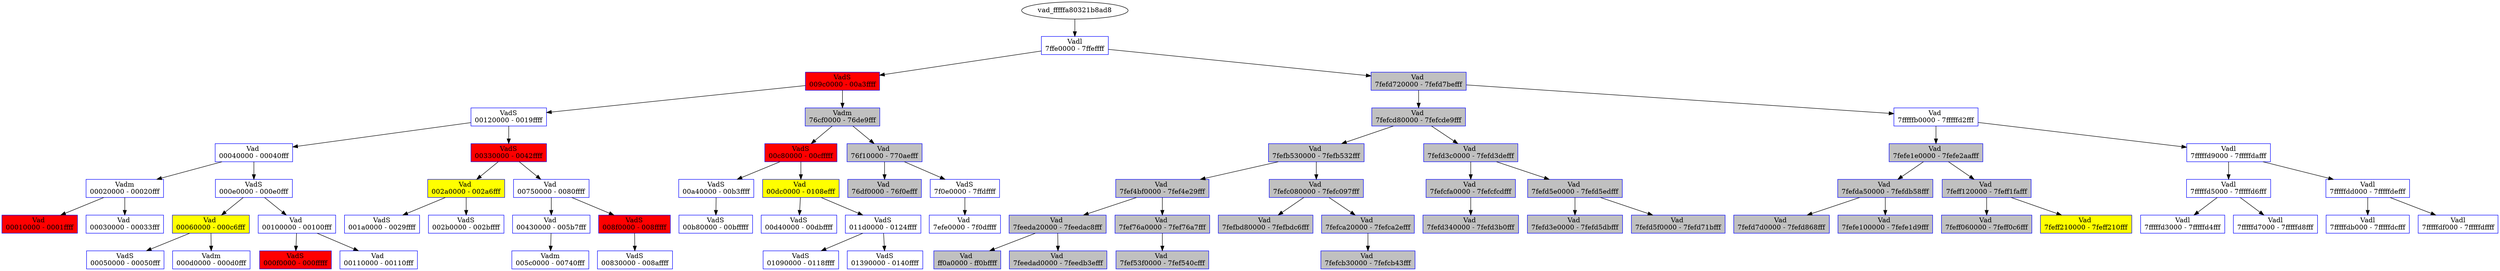/* Pid:   1996 */
digraph processtree {
graph [rankdir = "TB"];
vad_fffffa80321b8ad8 -> vad_fffffa80312095e0
vad_fffffa80312095e0 [label = "{ Vadl\n7ffe0000 - 7ffeffff }"shape = "record" color = "blue" style = "filled" fillcolor = "white"];
vad_fffffa80312095e0 -> vad_fffffa80321930d0
vad_fffffa80321930d0 [label = "{ VadS\n009c0000 - 00a3ffff }"shape = "record" color = "blue" style = "filled" fillcolor = "red"];
vad_fffffa80321930d0 -> vad_fffffa80315e1ac0
vad_fffffa80315e1ac0 [label = "{ VadS\n00120000 - 0019ffff }"shape = "record" color = "blue" style = "filled" fillcolor = "white"];
vad_fffffa80315e1ac0 -> vad_fffffa8032444430
vad_fffffa8032444430 [label = "{ Vad \n00040000 - 00040fff }"shape = "record" color = "blue" style = "filled" fillcolor = "white"];
vad_fffffa8032444430 -> vad_fffffa803140e580
vad_fffffa803140e580 [label = "{ Vadm\n00020000 - 00020fff }"shape = "record" color = "blue" style = "filled" fillcolor = "white"];
vad_fffffa803140e580 -> vad_fffffa8032826d00
vad_fffffa8032826d00 [label = "{ Vad \n00010000 - 0001ffff }"shape = "record" color = "blue" style = "filled" fillcolor = "red"];
vad_fffffa803140e580 -> vad_fffffa8031648f80
vad_fffffa8031648f80 [label = "{ Vad \n00030000 - 00033fff }"shape = "record" color = "blue" style = "filled" fillcolor = "white"];
vad_fffffa8032444430 -> vad_fffffa80320fe8d0
vad_fffffa80320fe8d0 [label = "{ VadS\n000e0000 - 000e0fff }"shape = "record" color = "blue" style = "filled" fillcolor = "white"];
vad_fffffa80320fe8d0 -> vad_fffffa80327c5210
vad_fffffa80327c5210 [label = "{ Vad \n00060000 - 000c6fff }"shape = "record" color = "blue" style = "filled" fillcolor = "yellow"];
vad_fffffa80327c5210 -> vad_fffffa8032035b60
vad_fffffa8032035b60 [label = "{ VadS\n00050000 - 00050fff }"shape = "record" color = "blue" style = "filled" fillcolor = "white"];
vad_fffffa80327c5210 -> vad_fffffa8032028440
vad_fffffa8032028440 [label = "{ Vadm\n000d0000 - 000d0fff }"shape = "record" color = "blue" style = "filled" fillcolor = "white"];
vad_fffffa80320fe8d0 -> vad_fffffa8033156d90
vad_fffffa8033156d90 [label = "{ Vad \n00100000 - 00100fff }"shape = "record" color = "blue" style = "filled" fillcolor = "white"];
vad_fffffa8033156d90 -> vad_fffffa80313da510
vad_fffffa80313da510 [label = "{ VadS\n000f0000 - 000fffff }"shape = "record" color = "blue" style = "filled" fillcolor = "red"];
vad_fffffa8033156d90 -> vad_fffffa8032020170
vad_fffffa8032020170 [label = "{ Vad \n00110000 - 00110fff }"shape = "record" color = "blue" style = "filled" fillcolor = "white"];
vad_fffffa80315e1ac0 -> vad_fffffa8031594db0
vad_fffffa8031594db0 [label = "{ VadS\n00330000 - 0042ffff }"shape = "record" color = "blue" style = "filled" fillcolor = "red"];
vad_fffffa8031594db0 -> vad_fffffa803146f010
vad_fffffa803146f010 [label = "{ Vad \n002a0000 - 002a6fff }"shape = "record" color = "blue" style = "filled" fillcolor = "yellow"];
vad_fffffa803146f010 -> vad_fffffa80316891b0
vad_fffffa80316891b0 [label = "{ VadS\n001a0000 - 0029ffff }"shape = "record" color = "blue" style = "filled" fillcolor = "white"];
vad_fffffa803146f010 -> vad_fffffa80339085a0
vad_fffffa80339085a0 [label = "{ VadS\n002b0000 - 002bffff }"shape = "record" color = "blue" style = "filled" fillcolor = "white"];
vad_fffffa8031594db0 -> vad_fffffa80323e4630
vad_fffffa80323e4630 [label = "{ Vad \n00750000 - 0080ffff }"shape = "record" color = "blue" style = "filled" fillcolor = "white"];
vad_fffffa80323e4630 -> vad_fffffa803215c300
vad_fffffa803215c300 [label = "{ Vad \n00430000 - 005b7fff }"shape = "record" color = "blue" style = "filled" fillcolor = "white"];
vad_fffffa803215c300 -> vad_fffffa8033930930
vad_fffffa8033930930 [label = "{ Vadm\n005c0000 - 00740fff }"shape = "record" color = "blue" style = "filled" fillcolor = "white"];
vad_fffffa80323e4630 -> vad_fffffa8032731cd0
vad_fffffa8032731cd0 [label = "{ VadS\n008f0000 - 008fffff }"shape = "record" color = "blue" style = "filled" fillcolor = "red"];
vad_fffffa8032731cd0 -> vad_fffffa80313f5110
vad_fffffa80313f5110 [label = "{ VadS\n00830000 - 008affff }"shape = "record" color = "blue" style = "filled" fillcolor = "white"];
vad_fffffa80321930d0 -> vad_fffffa803378c270
vad_fffffa803378c270 [label = "{ Vadm\n76cf0000 - 76de9fff }"shape = "record" color = "blue" style = "filled" fillcolor = "gray"];
vad_fffffa803378c270 -> vad_fffffa8032722b40
vad_fffffa8032722b40 [label = "{ VadS\n00c80000 - 00cfffff }"shape = "record" color = "blue" style = "filled" fillcolor = "red"];
vad_fffffa8032722b40 -> vad_fffffa80324afa00
vad_fffffa80324afa00 [label = "{ VadS\n00a40000 - 00b3ffff }"shape = "record" color = "blue" style = "filled" fillcolor = "white"];
vad_fffffa80324afa00 -> vad_fffffa8033795a00
vad_fffffa8033795a00 [label = "{ VadS\n00b80000 - 00bfffff }"shape = "record" color = "blue" style = "filled" fillcolor = "white"];
vad_fffffa8032722b40 -> vad_fffffa803378c660
vad_fffffa803378c660 [label = "{ Vad \n00dc0000 - 0108efff }"shape = "record" color = "blue" style = "filled" fillcolor = "yellow"];
vad_fffffa803378c660 -> vad_fffffa8034536640
vad_fffffa8034536640 [label = "{ VadS\n00d40000 - 00dbffff }"shape = "record" color = "blue" style = "filled" fillcolor = "white"];
vad_fffffa803378c660 -> vad_fffffa803201f0f0
vad_fffffa803201f0f0 [label = "{ VadS\n011d0000 - 0124ffff }"shape = "record" color = "blue" style = "filled" fillcolor = "white"];
vad_fffffa803201f0f0 -> vad_fffffa80334ba0d0
vad_fffffa80334ba0d0 [label = "{ VadS\n01090000 - 0118ffff }"shape = "record" color = "blue" style = "filled" fillcolor = "white"];
vad_fffffa803201f0f0 -> vad_fffffa8033357860
vad_fffffa8033357860 [label = "{ VadS\n01390000 - 0140ffff }"shape = "record" color = "blue" style = "filled" fillcolor = "white"];
vad_fffffa803378c270 -> vad_fffffa80317e0970
vad_fffffa80317e0970 [label = "{ Vad \n76f10000 - 770aefff }"shape = "record" color = "blue" style = "filled" fillcolor = "gray"];
vad_fffffa80317e0970 -> vad_fffffa80325937e0
vad_fffffa80325937e0 [label = "{ Vad \n76df0000 - 76f0efff }"shape = "record" color = "blue" style = "filled" fillcolor = "gray"];
vad_fffffa80317e0970 -> vad_fffffa80325acc00
vad_fffffa80325acc00 [label = "{ VadS\n7f0e0000 - 7ffdffff }"shape = "record" color = "blue" style = "filled" fillcolor = "white"];
vad_fffffa80325acc00 -> vad_fffffa80321a9220
vad_fffffa80321a9220 [label = "{ Vad \n7efe0000 - 7f0dffff }"shape = "record" color = "blue" style = "filled" fillcolor = "white"];
vad_fffffa80312095e0 -> vad_fffffa8031651790
vad_fffffa8031651790 [label = "{ Vad \n7fefd720000 - 7fefd7befff }"shape = "record" color = "blue" style = "filled" fillcolor = "gray"];
vad_fffffa8031651790 -> vad_fffffa8031aa6da0
vad_fffffa8031aa6da0 [label = "{ Vad \n7fefcd80000 - 7fefcde9fff }"shape = "record" color = "blue" style = "filled" fillcolor = "gray"];
vad_fffffa8031aa6da0 -> vad_fffffa8031757580
vad_fffffa8031757580 [label = "{ Vad \n7fefb530000 - 7fefb532fff }"shape = "record" color = "blue" style = "filled" fillcolor = "gray"];
vad_fffffa8031757580 -> vad_fffffa80320178e0
vad_fffffa80320178e0 [label = "{ Vad \n7fef4bf0000 - 7fef4e29fff }"shape = "record" color = "blue" style = "filled" fillcolor = "gray"];
vad_fffffa80320178e0 -> vad_fffffa80333aca60
vad_fffffa80333aca60 [label = "{ Vad \n7feeda20000 - 7feedac8fff }"shape = "record" color = "blue" style = "filled" fillcolor = "gray"];
vad_fffffa80333aca60 -> vad_fffffa8032130660
vad_fffffa8032130660 [label = "{ Vad \nff0a0000 - ff0bffff }"shape = "record" color = "blue" style = "filled" fillcolor = "gray"];
vad_fffffa80333aca60 -> vad_fffffa803335ac00
vad_fffffa803335ac00 [label = "{ Vad \n7feedad0000 - 7feedb3efff }"shape = "record" color = "blue" style = "filled" fillcolor = "gray"];
vad_fffffa80320178e0 -> vad_fffffa803202b7a0
vad_fffffa803202b7a0 [label = "{ Vad \n7fef76a0000 - 7fef76a7fff }"shape = "record" color = "blue" style = "filled" fillcolor = "gray"];
vad_fffffa803202b7a0 -> vad_fffffa8033911910
vad_fffffa8033911910 [label = "{ Vad \n7fef53f0000 - 7fef540cfff }"shape = "record" color = "blue" style = "filled" fillcolor = "gray"];
vad_fffffa8031757580 -> vad_fffffa80326f7ac0
vad_fffffa80326f7ac0 [label = "{ Vad \n7fefc080000 - 7fefc097fff }"shape = "record" color = "blue" style = "filled" fillcolor = "gray"];
vad_fffffa80326f7ac0 -> vad_fffffa8031eba150
vad_fffffa8031eba150 [label = "{ Vad \n7fefbd80000 - 7fefbdc6fff }"shape = "record" color = "blue" style = "filled" fillcolor = "gray"];
vad_fffffa80326f7ac0 -> vad_fffffa8031afd8e0
vad_fffffa8031afd8e0 [label = "{ Vad \n7fefca20000 - 7fefca2efff }"shape = "record" color = "blue" style = "filled" fillcolor = "gray"];
vad_fffffa8031afd8e0 -> vad_fffffa803213fbe0
vad_fffffa803213fbe0 [label = "{ Vad \n7fefcb30000 - 7fefcb43fff }"shape = "record" color = "blue" style = "filled" fillcolor = "gray"];
vad_fffffa8031aa6da0 -> vad_fffffa80311ce8c0
vad_fffffa80311ce8c0 [label = "{ Vad \n7fefd3c0000 - 7fefd3defff }"shape = "record" color = "blue" style = "filled" fillcolor = "gray"];
vad_fffffa80311ce8c0 -> vad_fffffa8031a517f0
vad_fffffa8031a517f0 [label = "{ Vad \n7fefcfa0000 - 7fefcfcdfff }"shape = "record" color = "blue" style = "filled" fillcolor = "gray"];
vad_fffffa8031a517f0 -> vad_fffffa8031acf370
vad_fffffa8031acf370 [label = "{ Vad \n7fefd340000 - 7fefd3b0fff }"shape = "record" color = "blue" style = "filled" fillcolor = "gray"];
vad_fffffa80311ce8c0 -> vad_fffffa80321361a0
vad_fffffa80321361a0 [label = "{ Vad \n7fefd5e0000 - 7fefd5edfff }"shape = "record" color = "blue" style = "filled" fillcolor = "gray"];
vad_fffffa80321361a0 -> vad_fffffa8032197e20
vad_fffffa8032197e20 [label = "{ Vad \n7fefd3e0000 - 7fefd5dbfff }"shape = "record" color = "blue" style = "filled" fillcolor = "gray"];
vad_fffffa80321361a0 -> vad_fffffa80335cf010
vad_fffffa80335cf010 [label = "{ Vad \n7fefd5f0000 - 7fefd71bfff }"shape = "record" color = "blue" style = "filled" fillcolor = "gray"];
vad_fffffa8031651790 -> vad_fffffa8031d32010
vad_fffffa8031d32010 [label = "{ Vad \n7fffffb0000 - 7fffffd2fff }"shape = "record" color = "blue" style = "filled" fillcolor = "white"];
vad_fffffa8031d32010 -> vad_fffffa8032587620
vad_fffffa8032587620 [label = "{ Vad \n7fefe1e0000 - 7fefe2aafff }"shape = "record" color = "blue" style = "filled" fillcolor = "gray"];
vad_fffffa8032587620 -> vad_fffffa80321c7960
vad_fffffa80321c7960 [label = "{ Vad \n7fefda50000 - 7fefdb58fff }"shape = "record" color = "blue" style = "filled" fillcolor = "gray"];
vad_fffffa80321c7960 -> vad_fffffa8033860b70
vad_fffffa8033860b70 [label = "{ Vad \n7fefd7d0000 - 7fefd868fff }"shape = "record" color = "blue" style = "filled" fillcolor = "gray"];
vad_fffffa80321c7960 -> vad_fffffa8032426700
vad_fffffa8032426700 [label = "{ Vad \n7fefe100000 - 7fefe1d9fff }"shape = "record" color = "blue" style = "filled" fillcolor = "gray"];
vad_fffffa8032587620 -> vad_fffffa8031462db0
vad_fffffa8031462db0 [label = "{ Vad \n7feff120000 - 7feff1fafff }"shape = "record" color = "blue" style = "filled" fillcolor = "gray"];
vad_fffffa8031462db0 -> vad_fffffa8032197d90
vad_fffffa8032197d90 [label = "{ Vad \n7feff060000 - 7feff0c6fff }"shape = "record" color = "blue" style = "filled" fillcolor = "gray"];
vad_fffffa8031462db0 -> vad_fffffa8031041890
vad_fffffa8031041890 [label = "{ Vad \n7feff210000 - 7feff210fff }"shape = "record" color = "blue" style = "filled" fillcolor = "yellow"];
vad_fffffa8031d32010 -> vad_fffffa8032190bf0
vad_fffffa8032190bf0 [label = "{ Vadl\n7fffffd9000 - 7fffffdafff }"shape = "record" color = "blue" style = "filled" fillcolor = "white"];
vad_fffffa8032190bf0 -> vad_fffffa80338a9830
vad_fffffa80338a9830 [label = "{ Vadl\n7fffffd5000 - 7fffffd6fff }"shape = "record" color = "blue" style = "filled" fillcolor = "white"];
vad_fffffa80338a9830 -> vad_fffffa8033912b90
vad_fffffa8033912b90 [label = "{ Vadl\n7fffffd3000 - 7fffffd4fff }"shape = "record" color = "blue" style = "filled" fillcolor = "white"];
vad_fffffa80338a9830 -> vad_fffffa8031e29890
vad_fffffa8031e29890 [label = "{ Vadl\n7fffffd7000 - 7fffffd8fff }"shape = "record" color = "blue" style = "filled" fillcolor = "white"];
vad_fffffa8032190bf0 -> vad_fffffa8033911c60
vad_fffffa8033911c60 [label = "{ Vadl\n7fffffdd000 - 7fffffdefff }"shape = "record" color = "blue" style = "filled" fillcolor = "white"];
vad_fffffa8033911c60 -> vad_fffffa80326f3160
vad_fffffa80326f3160 [label = "{ Vadl\n7fffffdb000 - 7fffffdcfff }"shape = "record" color = "blue" style = "filled" fillcolor = "white"];
vad_fffffa8033911c60 -> vad_fffffa80318540e0
vad_fffffa80318540e0 [label = "{ Vadl\n7fffffdf000 - 7fffffdffff }"shape = "record" color = "blue" style = "filled" fillcolor = "white"];
}
